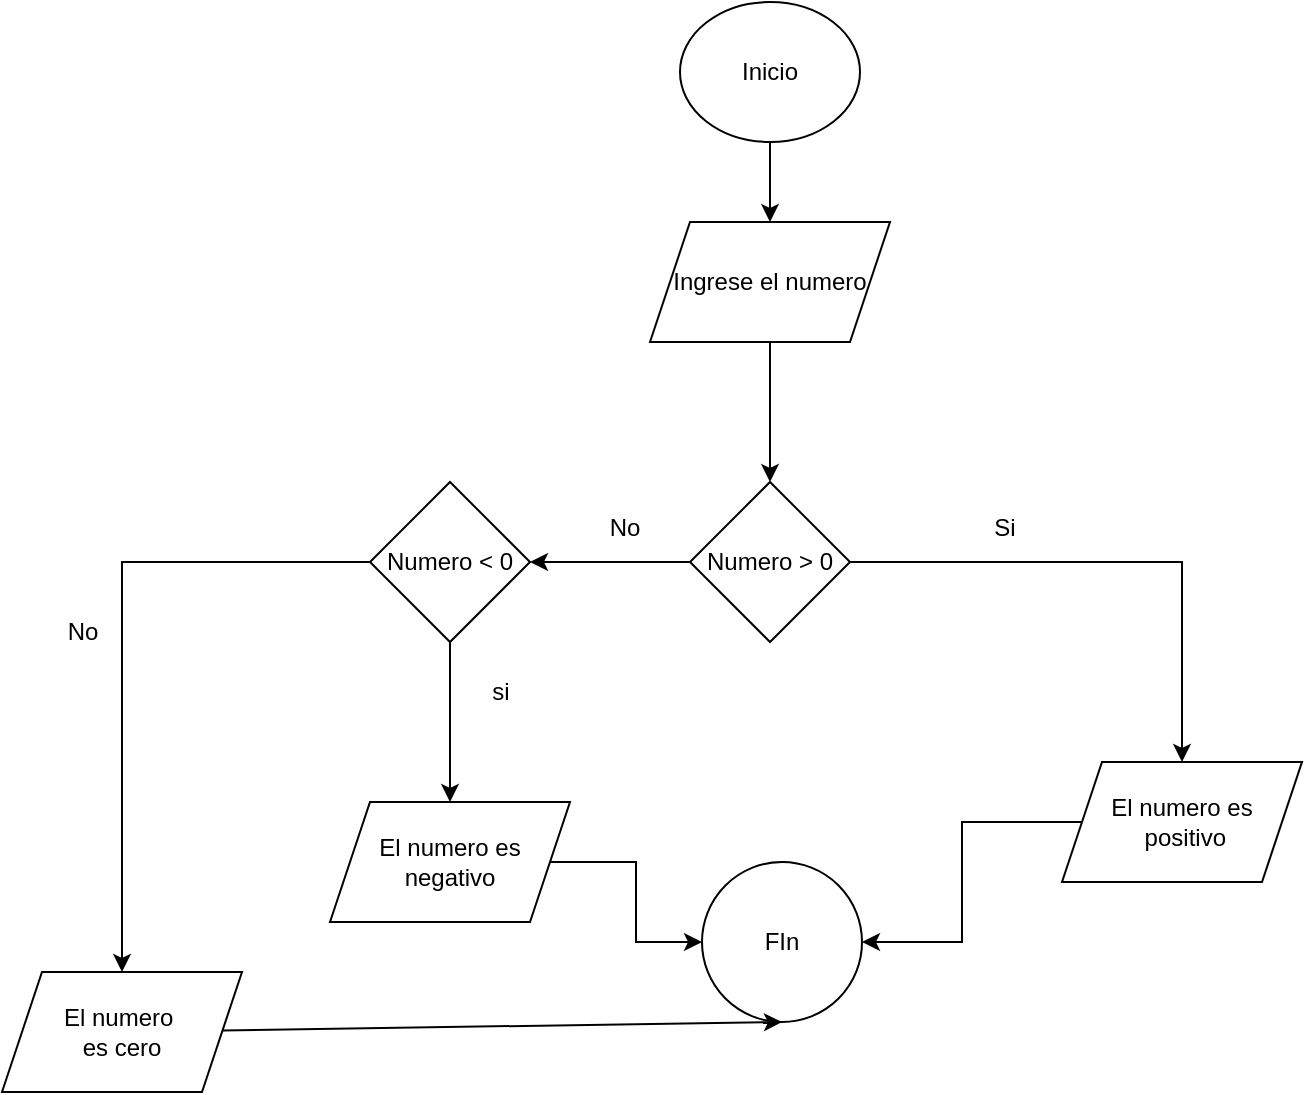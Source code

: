 <mxfile version="26.2.13">
  <diagram name="Ejercicio2" id="VMG8daUMCjYH_SJ6FVgH">
    <mxGraphModel dx="1362" dy="795" grid="1" gridSize="10" guides="1" tooltips="1" connect="1" arrows="1" fold="1" page="1" pageScale="1" pageWidth="827" pageHeight="1169" math="0" shadow="0">
      <root>
        <mxCell id="0" />
        <mxCell id="1" parent="0" />
        <mxCell id="9jcRzY0Cxrn2g1IH5418-3" value="" style="edgeStyle=orthogonalEdgeStyle;rounded=0;orthogonalLoop=1;jettySize=auto;html=1;" edge="1" parent="1" source="9jcRzY0Cxrn2g1IH5418-1" target="9jcRzY0Cxrn2g1IH5418-2">
          <mxGeometry relative="1" as="geometry" />
        </mxCell>
        <mxCell id="9jcRzY0Cxrn2g1IH5418-1" value="Inicio" style="ellipse;whiteSpace=wrap;html=1;" vertex="1" parent="1">
          <mxGeometry x="369" y="40" width="90" height="70" as="geometry" />
        </mxCell>
        <mxCell id="9jcRzY0Cxrn2g1IH5418-5" value="" style="edgeStyle=orthogonalEdgeStyle;rounded=0;orthogonalLoop=1;jettySize=auto;html=1;" edge="1" parent="1" source="9jcRzY0Cxrn2g1IH5418-2" target="9jcRzY0Cxrn2g1IH5418-4">
          <mxGeometry relative="1" as="geometry" />
        </mxCell>
        <mxCell id="9jcRzY0Cxrn2g1IH5418-2" value="Ingrese el numero" style="shape=parallelogram;perimeter=parallelogramPerimeter;whiteSpace=wrap;html=1;fixedSize=1;" vertex="1" parent="1">
          <mxGeometry x="354" y="150" width="120" height="60" as="geometry" />
        </mxCell>
        <mxCell id="9jcRzY0Cxrn2g1IH5418-7" value="" style="edgeStyle=orthogonalEdgeStyle;rounded=0;orthogonalLoop=1;jettySize=auto;html=1;" edge="1" parent="1" source="9jcRzY0Cxrn2g1IH5418-4" target="9jcRzY0Cxrn2g1IH5418-6">
          <mxGeometry relative="1" as="geometry" />
        </mxCell>
        <mxCell id="9jcRzY0Cxrn2g1IH5418-12" value="" style="edgeStyle=orthogonalEdgeStyle;rounded=0;orthogonalLoop=1;jettySize=auto;html=1;" edge="1" parent="1" source="9jcRzY0Cxrn2g1IH5418-4" target="9jcRzY0Cxrn2g1IH5418-11">
          <mxGeometry relative="1" as="geometry" />
        </mxCell>
        <mxCell id="9jcRzY0Cxrn2g1IH5418-4" value="Numero &amp;gt; 0" style="rhombus;whiteSpace=wrap;html=1;" vertex="1" parent="1">
          <mxGeometry x="374" y="280" width="80" height="80" as="geometry" />
        </mxCell>
        <mxCell id="9jcRzY0Cxrn2g1IH5418-18" value="" style="edgeStyle=orthogonalEdgeStyle;rounded=0;orthogonalLoop=1;jettySize=auto;html=1;" edge="1" parent="1" source="9jcRzY0Cxrn2g1IH5418-6" target="9jcRzY0Cxrn2g1IH5418-16">
          <mxGeometry relative="1" as="geometry" />
        </mxCell>
        <mxCell id="9jcRzY0Cxrn2g1IH5418-6" value="&lt;div&gt;El numero es&lt;/div&gt;&lt;div&gt;&amp;nbsp;positivo&lt;/div&gt;" style="shape=parallelogram;perimeter=parallelogramPerimeter;whiteSpace=wrap;html=1;fixedSize=1;" vertex="1" parent="1">
          <mxGeometry x="560" y="420" width="120" height="60" as="geometry" />
        </mxCell>
        <mxCell id="9jcRzY0Cxrn2g1IH5418-8" value="Si" style="text;html=1;align=center;verticalAlign=middle;resizable=0;points=[];autosize=1;strokeColor=none;fillColor=none;" vertex="1" parent="1">
          <mxGeometry x="516" y="288" width="30" height="30" as="geometry" />
        </mxCell>
        <mxCell id="9jcRzY0Cxrn2g1IH5418-14" value="" style="edgeStyle=orthogonalEdgeStyle;rounded=0;orthogonalLoop=1;jettySize=auto;html=1;" edge="1" parent="1" source="9jcRzY0Cxrn2g1IH5418-11" target="9jcRzY0Cxrn2g1IH5418-13">
          <mxGeometry relative="1" as="geometry" />
        </mxCell>
        <mxCell id="9jcRzY0Cxrn2g1IH5418-20" value="" style="edgeStyle=orthogonalEdgeStyle;rounded=0;orthogonalLoop=1;jettySize=auto;html=1;" edge="1" parent="1" source="9jcRzY0Cxrn2g1IH5418-11" target="9jcRzY0Cxrn2g1IH5418-19">
          <mxGeometry relative="1" as="geometry" />
        </mxCell>
        <mxCell id="9jcRzY0Cxrn2g1IH5418-11" value="Numero &amp;lt; 0" style="rhombus;whiteSpace=wrap;html=1;" vertex="1" parent="1">
          <mxGeometry x="214" y="280" width="80" height="80" as="geometry" />
        </mxCell>
        <mxCell id="9jcRzY0Cxrn2g1IH5418-17" value="" style="edgeStyle=orthogonalEdgeStyle;rounded=0;orthogonalLoop=1;jettySize=auto;html=1;" edge="1" parent="1" source="9jcRzY0Cxrn2g1IH5418-13" target="9jcRzY0Cxrn2g1IH5418-16">
          <mxGeometry relative="1" as="geometry" />
        </mxCell>
        <mxCell id="9jcRzY0Cxrn2g1IH5418-13" value="El numero es negativo" style="shape=parallelogram;perimeter=parallelogramPerimeter;whiteSpace=wrap;html=1;fixedSize=1;" vertex="1" parent="1">
          <mxGeometry x="194" y="440" width="120" height="60" as="geometry" />
        </mxCell>
        <mxCell id="9jcRzY0Cxrn2g1IH5418-16" value="FIn" style="ellipse;whiteSpace=wrap;html=1;" vertex="1" parent="1">
          <mxGeometry x="380" y="470" width="80" height="80" as="geometry" />
        </mxCell>
        <mxCell id="9jcRzY0Cxrn2g1IH5418-19" value="&lt;div&gt;El numero&amp;nbsp;&lt;/div&gt;&lt;div&gt;es cero&lt;/div&gt;" style="shape=parallelogram;perimeter=parallelogramPerimeter;whiteSpace=wrap;html=1;fixedSize=1;" vertex="1" parent="1">
          <mxGeometry x="30" y="525" width="120" height="60" as="geometry" />
        </mxCell>
        <mxCell id="9jcRzY0Cxrn2g1IH5418-21" value="No" style="text;html=1;align=center;verticalAlign=middle;resizable=0;points=[];autosize=1;strokeColor=none;fillColor=none;" vertex="1" parent="1">
          <mxGeometry x="50" y="340" width="40" height="30" as="geometry" />
        </mxCell>
        <mxCell id="9jcRzY0Cxrn2g1IH5418-22" value="" style="endArrow=classic;html=1;rounded=0;entryX=0.5;entryY=1;entryDx=0;entryDy=0;" edge="1" parent="1" source="9jcRzY0Cxrn2g1IH5418-19" target="9jcRzY0Cxrn2g1IH5418-16">
          <mxGeometry width="50" height="50" relative="1" as="geometry">
            <mxPoint x="194" y="580" as="sourcePoint" />
            <mxPoint x="244" y="530" as="targetPoint" />
          </mxGeometry>
        </mxCell>
        <mxCell id="9jcRzY0Cxrn2g1IH5418-23" value="No" style="text;html=1;align=center;verticalAlign=middle;resizable=0;points=[];autosize=1;strokeColor=none;fillColor=none;" vertex="1" parent="1">
          <mxGeometry x="321" y="288" width="40" height="30" as="geometry" />
        </mxCell>
        <mxCell id="9jcRzY0Cxrn2g1IH5418-24" value="si" style="text;html=1;align=center;verticalAlign=middle;resizable=0;points=[];autosize=1;strokeColor=none;fillColor=none;" vertex="1" parent="1">
          <mxGeometry x="264" y="370" width="30" height="30" as="geometry" />
        </mxCell>
      </root>
    </mxGraphModel>
  </diagram>
</mxfile>

